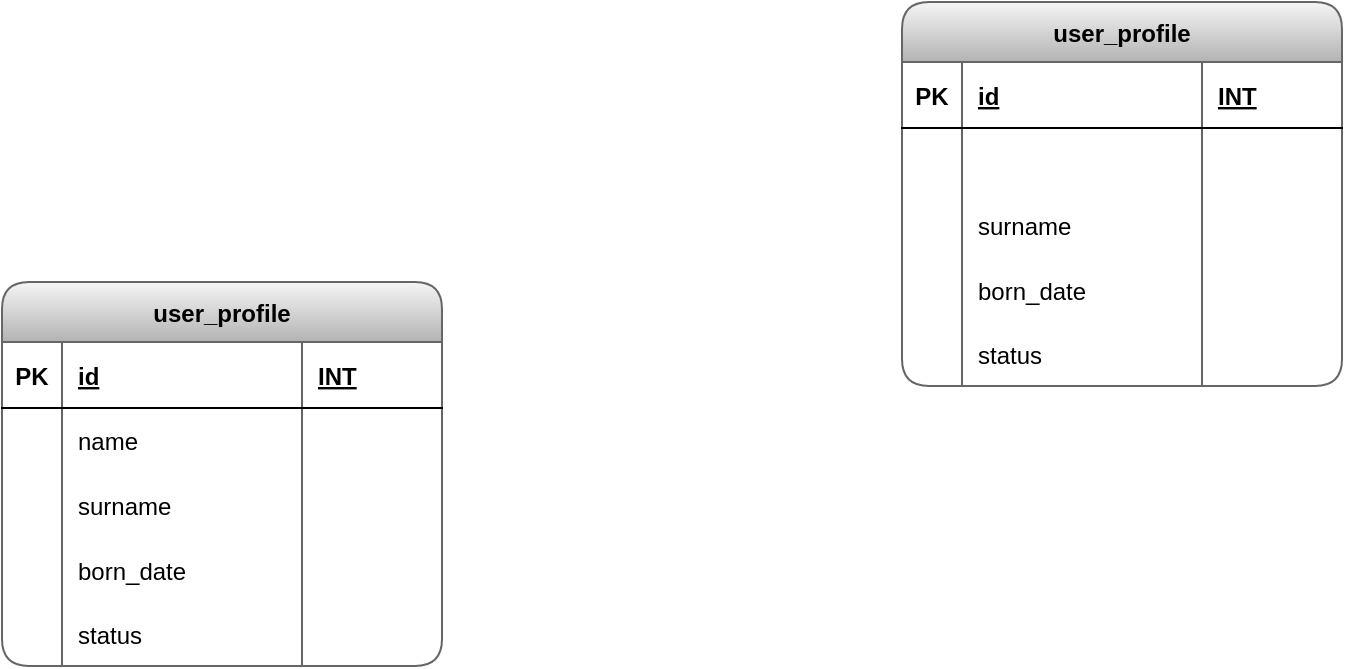 <mxfile version="20.0.3" type="github"><diagram id="Svt4UsTSu-rcn7rZu2xF" name="Page-1"><mxGraphModel dx="868" dy="493" grid="1" gridSize="10" guides="1" tooltips="1" connect="1" arrows="1" fold="1" page="1" pageScale="1" pageWidth="2000" pageHeight="2000" math="0" shadow="0"><root><mxCell id="0"/><mxCell id="1" parent="0"/><mxCell id="L0tOpF2VsNZqgWpiOgAN-1" value="user_profile" style="shape=table;startSize=30;container=1;collapsible=1;childLayout=tableLayout;fixedRows=2;rowLines=0;fontStyle=1;align=center;resizeLast=1;fillColor=#f5f5f5;strokeColor=#666666;rounded=1;gradientColor=#b3b3b3;" parent="1" vertex="1"><mxGeometry x="240" y="150" width="220" height="192" as="geometry"/></mxCell><mxCell id="L0tOpF2VsNZqgWpiOgAN-2" value="" style="shape=tableRow;horizontal=0;startSize=0;swimlaneHead=0;swimlaneBody=0;fillColor=none;collapsible=0;dropTarget=0;points=[[0,0.5],[1,0.5]];portConstraint=eastwest;top=0;left=0;right=0;bottom=1;" parent="L0tOpF2VsNZqgWpiOgAN-1" vertex="1"><mxGeometry y="30" width="220" height="33" as="geometry"/></mxCell><mxCell id="L0tOpF2VsNZqgWpiOgAN-3" value="PK" style="shape=partialRectangle;connectable=0;fillColor=none;top=0;left=0;bottom=0;right=0;fontStyle=1;overflow=hidden;" parent="L0tOpF2VsNZqgWpiOgAN-2" vertex="1"><mxGeometry width="30" height="33" as="geometry"><mxRectangle width="30" height="33" as="alternateBounds"/></mxGeometry></mxCell><mxCell id="L0tOpF2VsNZqgWpiOgAN-4" value="id" style="shape=partialRectangle;connectable=0;fillColor=none;top=0;left=0;bottom=0;right=0;align=left;spacingLeft=6;fontStyle=5;overflow=hidden;" parent="L0tOpF2VsNZqgWpiOgAN-2" vertex="1"><mxGeometry x="30" width="120" height="33" as="geometry"><mxRectangle width="120" height="33" as="alternateBounds"/></mxGeometry></mxCell><mxCell id="L0tOpF2VsNZqgWpiOgAN-15" value="INT" style="shape=partialRectangle;connectable=0;fillColor=none;top=0;left=0;bottom=0;right=0;align=left;spacingLeft=6;fontStyle=5;overflow=hidden;" parent="L0tOpF2VsNZqgWpiOgAN-2" vertex="1"><mxGeometry x="150" width="70" height="33" as="geometry"><mxRectangle width="70" height="33" as="alternateBounds"/></mxGeometry></mxCell><mxCell id="L0tOpF2VsNZqgWpiOgAN-5" value="" style="shape=tableRow;horizontal=0;startSize=0;swimlaneHead=0;swimlaneBody=0;fillColor=none;collapsible=0;dropTarget=0;points=[[0,0.5],[1,0.5]];portConstraint=eastwest;top=0;left=0;right=0;bottom=0;" parent="L0tOpF2VsNZqgWpiOgAN-1" vertex="1"><mxGeometry y="63" width="220" height="32" as="geometry"/></mxCell><mxCell id="L0tOpF2VsNZqgWpiOgAN-6" value="" style="shape=partialRectangle;connectable=0;fillColor=none;top=0;left=0;bottom=0;right=0;editable=1;overflow=hidden;" parent="L0tOpF2VsNZqgWpiOgAN-5" vertex="1"><mxGeometry width="30" height="32" as="geometry"><mxRectangle width="30" height="32" as="alternateBounds"/></mxGeometry></mxCell><mxCell id="L0tOpF2VsNZqgWpiOgAN-7" value="name" style="shape=partialRectangle;connectable=0;fillColor=none;top=0;left=0;bottom=0;right=0;align=left;spacingLeft=6;overflow=hidden;" parent="L0tOpF2VsNZqgWpiOgAN-5" vertex="1"><mxGeometry x="30" width="120" height="32" as="geometry"><mxRectangle width="120" height="32" as="alternateBounds"/></mxGeometry></mxCell><mxCell id="L0tOpF2VsNZqgWpiOgAN-16" style="shape=partialRectangle;connectable=0;fillColor=none;top=0;left=0;bottom=0;right=0;align=left;spacingLeft=6;overflow=hidden;" parent="L0tOpF2VsNZqgWpiOgAN-5" vertex="1"><mxGeometry x="150" width="70" height="32" as="geometry"><mxRectangle width="70" height="32" as="alternateBounds"/></mxGeometry></mxCell><mxCell id="L0tOpF2VsNZqgWpiOgAN-8" value="" style="shape=tableRow;horizontal=0;startSize=0;swimlaneHead=0;swimlaneBody=0;fillColor=none;collapsible=0;dropTarget=0;points=[[0,0.5],[1,0.5]];portConstraint=eastwest;top=0;left=0;right=0;bottom=0;" parent="L0tOpF2VsNZqgWpiOgAN-1" vertex="1"><mxGeometry y="95" width="220" height="33" as="geometry"/></mxCell><mxCell id="L0tOpF2VsNZqgWpiOgAN-9" value="" style="shape=partialRectangle;connectable=0;fillColor=none;top=0;left=0;bottom=0;right=0;editable=1;overflow=hidden;" parent="L0tOpF2VsNZqgWpiOgAN-8" vertex="1"><mxGeometry width="30" height="33" as="geometry"><mxRectangle width="30" height="33" as="alternateBounds"/></mxGeometry></mxCell><mxCell id="L0tOpF2VsNZqgWpiOgAN-10" value="surname" style="shape=partialRectangle;connectable=0;fillColor=none;top=0;left=0;bottom=0;right=0;align=left;spacingLeft=6;overflow=hidden;" parent="L0tOpF2VsNZqgWpiOgAN-8" vertex="1"><mxGeometry x="30" width="120" height="33" as="geometry"><mxRectangle width="120" height="33" as="alternateBounds"/></mxGeometry></mxCell><mxCell id="L0tOpF2VsNZqgWpiOgAN-17" style="shape=partialRectangle;connectable=0;fillColor=none;top=0;left=0;bottom=0;right=0;align=left;spacingLeft=6;overflow=hidden;" parent="L0tOpF2VsNZqgWpiOgAN-8" vertex="1"><mxGeometry x="150" width="70" height="33" as="geometry"><mxRectangle width="70" height="33" as="alternateBounds"/></mxGeometry></mxCell><mxCell id="L0tOpF2VsNZqgWpiOgAN-11" value="" style="shape=tableRow;horizontal=0;startSize=0;swimlaneHead=0;swimlaneBody=0;fillColor=none;collapsible=0;dropTarget=0;points=[[0,0.5],[1,0.5]];portConstraint=eastwest;top=0;left=0;right=0;bottom=0;" parent="L0tOpF2VsNZqgWpiOgAN-1" vertex="1"><mxGeometry y="128" width="220" height="32" as="geometry"/></mxCell><mxCell id="L0tOpF2VsNZqgWpiOgAN-12" value="" style="shape=partialRectangle;connectable=0;fillColor=none;top=0;left=0;bottom=0;right=0;editable=1;overflow=hidden;" parent="L0tOpF2VsNZqgWpiOgAN-11" vertex="1"><mxGeometry width="30" height="32" as="geometry"><mxRectangle width="30" height="32" as="alternateBounds"/></mxGeometry></mxCell><mxCell id="L0tOpF2VsNZqgWpiOgAN-13" value="born_date" style="shape=partialRectangle;connectable=0;fillColor=none;top=0;left=0;bottom=0;right=0;align=left;spacingLeft=6;overflow=hidden;" parent="L0tOpF2VsNZqgWpiOgAN-11" vertex="1"><mxGeometry x="30" width="120" height="32" as="geometry"><mxRectangle width="120" height="32" as="alternateBounds"/></mxGeometry></mxCell><mxCell id="L0tOpF2VsNZqgWpiOgAN-18" style="shape=partialRectangle;connectable=0;fillColor=none;top=0;left=0;bottom=0;right=0;align=left;spacingLeft=6;overflow=hidden;" parent="L0tOpF2VsNZqgWpiOgAN-11" vertex="1"><mxGeometry x="150" width="70" height="32" as="geometry"><mxRectangle width="70" height="32" as="alternateBounds"/></mxGeometry></mxCell><mxCell id="L0tOpF2VsNZqgWpiOgAN-19" style="shape=tableRow;horizontal=0;startSize=0;swimlaneHead=0;swimlaneBody=0;fillColor=none;collapsible=0;dropTarget=0;points=[[0,0.5],[1,0.5]];portConstraint=eastwest;top=0;left=0;right=0;bottom=0;" parent="L0tOpF2VsNZqgWpiOgAN-1" vertex="1"><mxGeometry y="160" width="220" height="32" as="geometry"/></mxCell><mxCell id="L0tOpF2VsNZqgWpiOgAN-20" style="shape=partialRectangle;connectable=0;fillColor=none;top=0;left=0;bottom=0;right=0;editable=1;overflow=hidden;" parent="L0tOpF2VsNZqgWpiOgAN-19" vertex="1"><mxGeometry width="30" height="32" as="geometry"><mxRectangle width="30" height="32" as="alternateBounds"/></mxGeometry></mxCell><mxCell id="L0tOpF2VsNZqgWpiOgAN-21" value="status" style="shape=partialRectangle;connectable=0;fillColor=none;top=0;left=0;bottom=0;right=0;align=left;spacingLeft=6;overflow=hidden;" parent="L0tOpF2VsNZqgWpiOgAN-19" vertex="1"><mxGeometry x="30" width="120" height="32" as="geometry"><mxRectangle width="120" height="32" as="alternateBounds"/></mxGeometry></mxCell><mxCell id="L0tOpF2VsNZqgWpiOgAN-22" style="shape=partialRectangle;connectable=0;fillColor=none;top=0;left=0;bottom=0;right=0;align=left;spacingLeft=6;overflow=hidden;" parent="L0tOpF2VsNZqgWpiOgAN-19" vertex="1"><mxGeometry x="150" width="70" height="32" as="geometry"><mxRectangle width="70" height="32" as="alternateBounds"/></mxGeometry></mxCell><mxCell id="L0tOpF2VsNZqgWpiOgAN-23" value="user_profile" style="shape=table;startSize=30;container=1;collapsible=1;childLayout=tableLayout;fixedRows=2;rowLines=0;fontStyle=1;align=center;resizeLast=1;fillColor=#f5f5f5;strokeColor=#666666;rounded=1;gradientColor=#b3b3b3;" parent="1" vertex="1"><mxGeometry x="690" y="10" width="220" height="192" as="geometry"/></mxCell><mxCell id="L0tOpF2VsNZqgWpiOgAN-24" value="" style="shape=tableRow;horizontal=0;startSize=0;swimlaneHead=0;swimlaneBody=0;fillColor=none;collapsible=0;dropTarget=0;points=[[0,0.5],[1,0.5]];portConstraint=eastwest;top=0;left=0;right=0;bottom=1;" parent="L0tOpF2VsNZqgWpiOgAN-23" vertex="1"><mxGeometry y="30" width="220" height="33" as="geometry"/></mxCell><mxCell id="L0tOpF2VsNZqgWpiOgAN-25" value="PK" style="shape=partialRectangle;connectable=0;fillColor=none;top=0;left=0;bottom=0;right=0;fontStyle=1;overflow=hidden;" parent="L0tOpF2VsNZqgWpiOgAN-24" vertex="1"><mxGeometry width="30" height="33" as="geometry"><mxRectangle width="30" height="33" as="alternateBounds"/></mxGeometry></mxCell><mxCell id="L0tOpF2VsNZqgWpiOgAN-26" value="id" style="shape=partialRectangle;connectable=0;fillColor=none;top=0;left=0;bottom=0;right=0;align=left;spacingLeft=6;fontStyle=5;overflow=hidden;" parent="L0tOpF2VsNZqgWpiOgAN-24" vertex="1"><mxGeometry x="30" width="120" height="33" as="geometry"><mxRectangle width="120" height="33" as="alternateBounds"/></mxGeometry></mxCell><mxCell id="L0tOpF2VsNZqgWpiOgAN-27" value="INT" style="shape=partialRectangle;connectable=0;fillColor=none;top=0;left=0;bottom=0;right=0;align=left;spacingLeft=6;fontStyle=5;overflow=hidden;" parent="L0tOpF2VsNZqgWpiOgAN-24" vertex="1"><mxGeometry x="150" width="70" height="33" as="geometry"><mxRectangle width="70" height="33" as="alternateBounds"/></mxGeometry></mxCell><mxCell id="L0tOpF2VsNZqgWpiOgAN-28" value="" style="shape=tableRow;horizontal=0;startSize=0;swimlaneHead=0;swimlaneBody=0;fillColor=none;collapsible=0;dropTarget=0;points=[[0,0.5],[1,0.5]];portConstraint=eastwest;top=0;left=0;right=0;bottom=0;" parent="L0tOpF2VsNZqgWpiOgAN-23" vertex="1"><mxGeometry y="63" width="220" height="32" as="geometry"/></mxCell><mxCell id="L0tOpF2VsNZqgWpiOgAN-29" value="" style="shape=partialRectangle;connectable=0;fillColor=none;top=0;left=0;bottom=0;right=0;editable=1;overflow=hidden;" parent="L0tOpF2VsNZqgWpiOgAN-28" vertex="1"><mxGeometry width="30" height="32" as="geometry"><mxRectangle width="30" height="32" as="alternateBounds"/></mxGeometry></mxCell><mxCell id="L0tOpF2VsNZqgWpiOgAN-30" value=" " style="shape=partialRectangle;connectable=0;fillColor=none;top=0;left=0;bottom=0;right=0;align=left;spacingLeft=6;overflow=hidden;" parent="L0tOpF2VsNZqgWpiOgAN-28" vertex="1"><mxGeometry x="30" width="120" height="32" as="geometry"><mxRectangle width="120" height="32" as="alternateBounds"/></mxGeometry></mxCell><mxCell id="L0tOpF2VsNZqgWpiOgAN-31" style="shape=partialRectangle;connectable=0;fillColor=none;top=0;left=0;bottom=0;right=0;align=left;spacingLeft=6;overflow=hidden;" parent="L0tOpF2VsNZqgWpiOgAN-28" vertex="1"><mxGeometry x="150" width="70" height="32" as="geometry"><mxRectangle width="70" height="32" as="alternateBounds"/></mxGeometry></mxCell><mxCell id="L0tOpF2VsNZqgWpiOgAN-32" value="" style="shape=tableRow;horizontal=0;startSize=0;swimlaneHead=0;swimlaneBody=0;fillColor=none;collapsible=0;dropTarget=0;points=[[0,0.5],[1,0.5]];portConstraint=eastwest;top=0;left=0;right=0;bottom=0;" parent="L0tOpF2VsNZqgWpiOgAN-23" vertex="1"><mxGeometry y="95" width="220" height="33" as="geometry"/></mxCell><mxCell id="L0tOpF2VsNZqgWpiOgAN-33" value="" style="shape=partialRectangle;connectable=0;fillColor=none;top=0;left=0;bottom=0;right=0;editable=1;overflow=hidden;" parent="L0tOpF2VsNZqgWpiOgAN-32" vertex="1"><mxGeometry width="30" height="33" as="geometry"><mxRectangle width="30" height="33" as="alternateBounds"/></mxGeometry></mxCell><mxCell id="L0tOpF2VsNZqgWpiOgAN-34" value="surname" style="shape=partialRectangle;connectable=0;fillColor=none;top=0;left=0;bottom=0;right=0;align=left;spacingLeft=6;overflow=hidden;" parent="L0tOpF2VsNZqgWpiOgAN-32" vertex="1"><mxGeometry x="30" width="120" height="33" as="geometry"><mxRectangle width="120" height="33" as="alternateBounds"/></mxGeometry></mxCell><mxCell id="L0tOpF2VsNZqgWpiOgAN-35" style="shape=partialRectangle;connectable=0;fillColor=none;top=0;left=0;bottom=0;right=0;align=left;spacingLeft=6;overflow=hidden;" parent="L0tOpF2VsNZqgWpiOgAN-32" vertex="1"><mxGeometry x="150" width="70" height="33" as="geometry"><mxRectangle width="70" height="33" as="alternateBounds"/></mxGeometry></mxCell><mxCell id="L0tOpF2VsNZqgWpiOgAN-36" value="" style="shape=tableRow;horizontal=0;startSize=0;swimlaneHead=0;swimlaneBody=0;fillColor=none;collapsible=0;dropTarget=0;points=[[0,0.5],[1,0.5]];portConstraint=eastwest;top=0;left=0;right=0;bottom=0;" parent="L0tOpF2VsNZqgWpiOgAN-23" vertex="1"><mxGeometry y="128" width="220" height="32" as="geometry"/></mxCell><mxCell id="L0tOpF2VsNZqgWpiOgAN-37" value="" style="shape=partialRectangle;connectable=0;fillColor=none;top=0;left=0;bottom=0;right=0;editable=1;overflow=hidden;" parent="L0tOpF2VsNZqgWpiOgAN-36" vertex="1"><mxGeometry width="30" height="32" as="geometry"><mxRectangle width="30" height="32" as="alternateBounds"/></mxGeometry></mxCell><mxCell id="L0tOpF2VsNZqgWpiOgAN-38" value="born_date" style="shape=partialRectangle;connectable=0;fillColor=none;top=0;left=0;bottom=0;right=0;align=left;spacingLeft=6;overflow=hidden;" parent="L0tOpF2VsNZqgWpiOgAN-36" vertex="1"><mxGeometry x="30" width="120" height="32" as="geometry"><mxRectangle width="120" height="32" as="alternateBounds"/></mxGeometry></mxCell><mxCell id="L0tOpF2VsNZqgWpiOgAN-39" style="shape=partialRectangle;connectable=0;fillColor=none;top=0;left=0;bottom=0;right=0;align=left;spacingLeft=6;overflow=hidden;" parent="L0tOpF2VsNZqgWpiOgAN-36" vertex="1"><mxGeometry x="150" width="70" height="32" as="geometry"><mxRectangle width="70" height="32" as="alternateBounds"/></mxGeometry></mxCell><mxCell id="L0tOpF2VsNZqgWpiOgAN-40" style="shape=tableRow;horizontal=0;startSize=0;swimlaneHead=0;swimlaneBody=0;fillColor=none;collapsible=0;dropTarget=0;points=[[0,0.5],[1,0.5]];portConstraint=eastwest;top=0;left=0;right=0;bottom=0;" parent="L0tOpF2VsNZqgWpiOgAN-23" vertex="1"><mxGeometry y="160" width="220" height="32" as="geometry"/></mxCell><mxCell id="L0tOpF2VsNZqgWpiOgAN-41" style="shape=partialRectangle;connectable=0;fillColor=none;top=0;left=0;bottom=0;right=0;editable=1;overflow=hidden;" parent="L0tOpF2VsNZqgWpiOgAN-40" vertex="1"><mxGeometry width="30" height="32" as="geometry"><mxRectangle width="30" height="32" as="alternateBounds"/></mxGeometry></mxCell><mxCell id="L0tOpF2VsNZqgWpiOgAN-42" value="status" style="shape=partialRectangle;connectable=0;fillColor=none;top=0;left=0;bottom=0;right=0;align=left;spacingLeft=6;overflow=hidden;" parent="L0tOpF2VsNZqgWpiOgAN-40" vertex="1"><mxGeometry x="30" width="120" height="32" as="geometry"><mxRectangle width="120" height="32" as="alternateBounds"/></mxGeometry></mxCell><mxCell id="L0tOpF2VsNZqgWpiOgAN-43" style="shape=partialRectangle;connectable=0;fillColor=none;top=0;left=0;bottom=0;right=0;align=left;spacingLeft=6;overflow=hidden;" parent="L0tOpF2VsNZqgWpiOgAN-40" vertex="1"><mxGeometry x="150" width="70" height="32" as="geometry"><mxRectangle width="70" height="32" as="alternateBounds"/></mxGeometry></mxCell></root></mxGraphModel></diagram></mxfile>